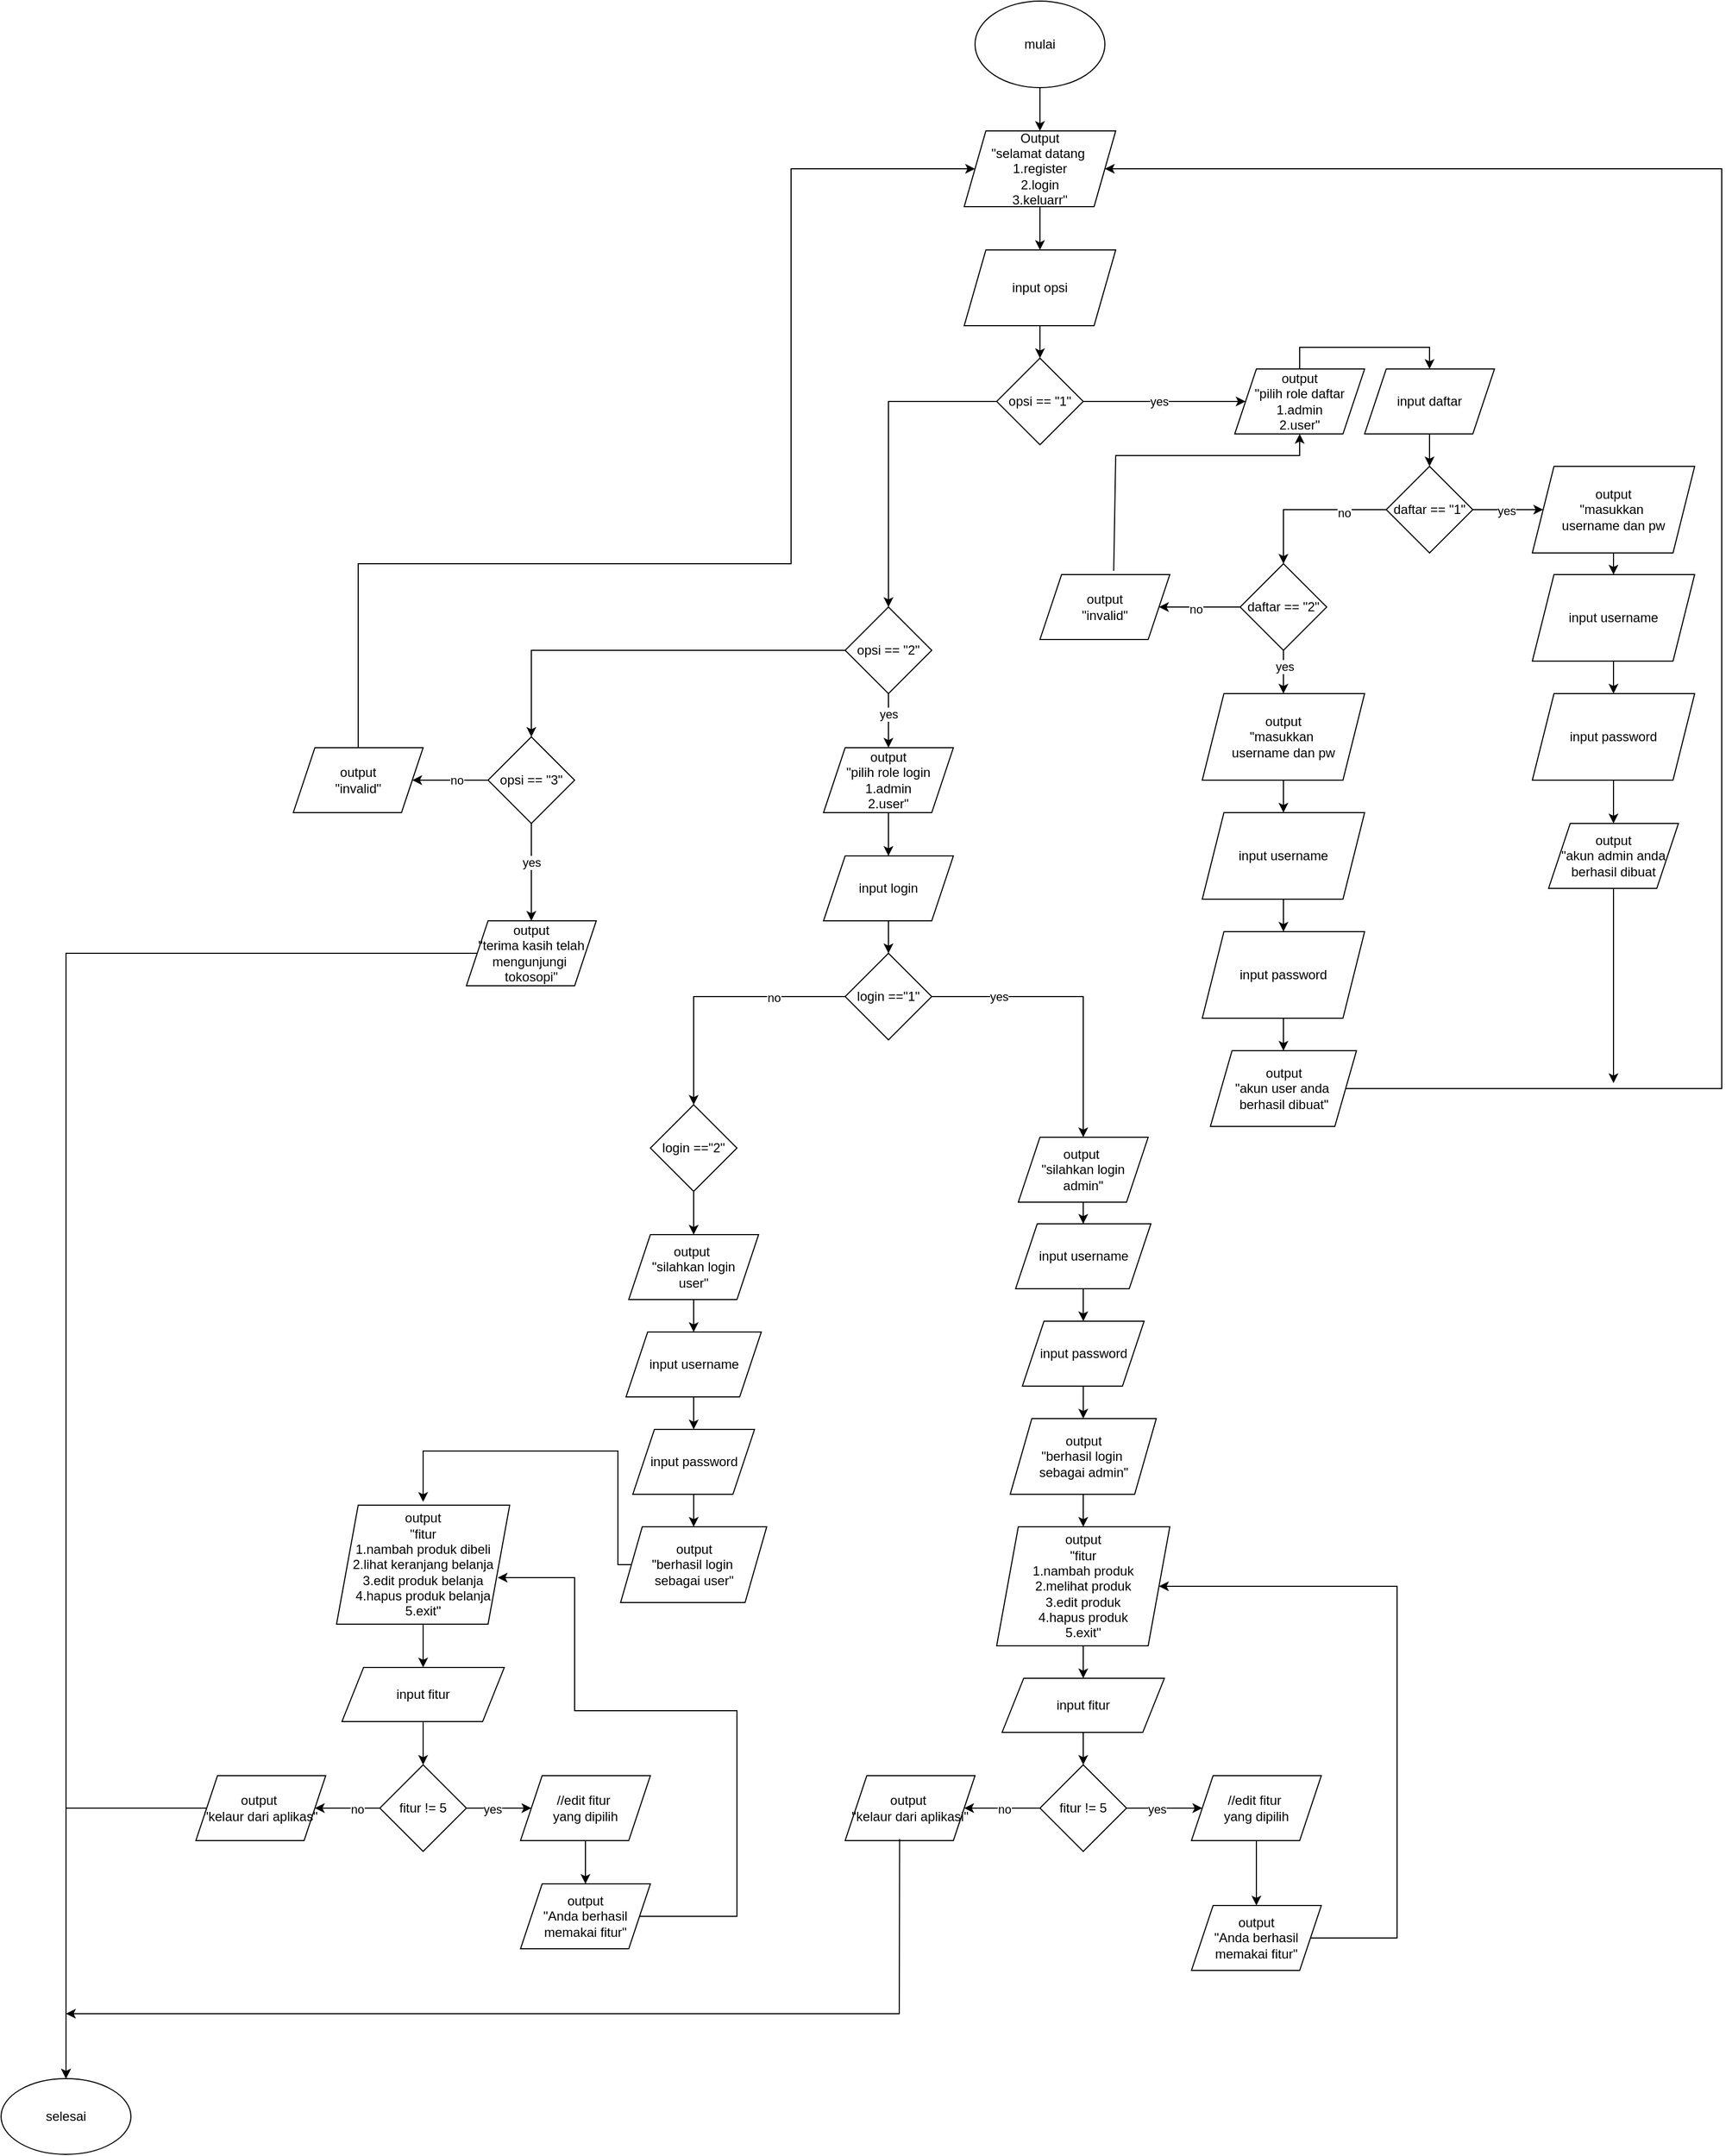 <mxfile version="24.7.17">
  <diagram name="Page-1" id="7rqynVYNa0ulH77phPBa">
    <mxGraphModel dx="2693" dy="624" grid="1" gridSize="10" guides="1" tooltips="1" connect="1" arrows="1" fold="1" page="1" pageScale="1" pageWidth="1200" pageHeight="1920" math="0" shadow="0">
      <root>
        <mxCell id="0" />
        <mxCell id="1" parent="0" />
        <mxCell id="JK8gh7Shp8OgDhaPccgV-61" value="" style="edgeStyle=orthogonalEdgeStyle;rounded=0;orthogonalLoop=1;jettySize=auto;html=1;" edge="1" parent="1" source="JK8gh7Shp8OgDhaPccgV-1" target="JK8gh7Shp8OgDhaPccgV-4">
          <mxGeometry relative="1" as="geometry" />
        </mxCell>
        <mxCell id="JK8gh7Shp8OgDhaPccgV-1" value="mulai" style="ellipse;whiteSpace=wrap;html=1;" vertex="1" parent="1">
          <mxGeometry x="510" y="180" width="120" height="80" as="geometry" />
        </mxCell>
        <mxCell id="JK8gh7Shp8OgDhaPccgV-7" value="" style="edgeStyle=orthogonalEdgeStyle;rounded=0;orthogonalLoop=1;jettySize=auto;html=1;" edge="1" parent="1" source="JK8gh7Shp8OgDhaPccgV-4" target="JK8gh7Shp8OgDhaPccgV-6">
          <mxGeometry relative="1" as="geometry" />
        </mxCell>
        <mxCell id="JK8gh7Shp8OgDhaPccgV-4" value="Output&lt;div&gt;&quot;selamat datang&amp;nbsp;&lt;/div&gt;&lt;div&gt;1.register&lt;/div&gt;&lt;div&gt;2.login&lt;/div&gt;&lt;div&gt;3.keluarr&quot;&lt;/div&gt;" style="shape=parallelogram;perimeter=parallelogramPerimeter;whiteSpace=wrap;html=1;fixedSize=1;" vertex="1" parent="1">
          <mxGeometry x="500" y="300" width="140" height="70" as="geometry" />
        </mxCell>
        <mxCell id="JK8gh7Shp8OgDhaPccgV-9" value="" style="edgeStyle=orthogonalEdgeStyle;rounded=0;orthogonalLoop=1;jettySize=auto;html=1;" edge="1" parent="1" source="JK8gh7Shp8OgDhaPccgV-6" target="JK8gh7Shp8OgDhaPccgV-8">
          <mxGeometry relative="1" as="geometry" />
        </mxCell>
        <mxCell id="JK8gh7Shp8OgDhaPccgV-6" value="input opsi" style="shape=parallelogram;perimeter=parallelogramPerimeter;whiteSpace=wrap;html=1;fixedSize=1;" vertex="1" parent="1">
          <mxGeometry x="500" y="410" width="140" height="70" as="geometry" />
        </mxCell>
        <mxCell id="JK8gh7Shp8OgDhaPccgV-11" value="" style="edgeStyle=orthogonalEdgeStyle;rounded=0;orthogonalLoop=1;jettySize=auto;html=1;" edge="1" parent="1" source="JK8gh7Shp8OgDhaPccgV-8" target="JK8gh7Shp8OgDhaPccgV-10">
          <mxGeometry relative="1" as="geometry" />
        </mxCell>
        <mxCell id="JK8gh7Shp8OgDhaPccgV-12" value="yes" style="edgeLabel;html=1;align=center;verticalAlign=middle;resizable=0;points=[];" vertex="1" connectable="0" parent="JK8gh7Shp8OgDhaPccgV-11">
          <mxGeometry x="-0.071" relative="1" as="geometry">
            <mxPoint as="offset" />
          </mxGeometry>
        </mxCell>
        <mxCell id="JK8gh7Shp8OgDhaPccgV-64" value="" style="edgeStyle=orthogonalEdgeStyle;rounded=0;orthogonalLoop=1;jettySize=auto;html=1;entryX=0.5;entryY=0;entryDx=0;entryDy=0;" edge="1" parent="1" source="JK8gh7Shp8OgDhaPccgV-8" target="JK8gh7Shp8OgDhaPccgV-63">
          <mxGeometry relative="1" as="geometry">
            <Array as="points">
              <mxPoint x="430" y="550" />
            </Array>
          </mxGeometry>
        </mxCell>
        <mxCell id="JK8gh7Shp8OgDhaPccgV-8" value="opsi == &quot;1&quot;" style="rhombus;whiteSpace=wrap;html=1;" vertex="1" parent="1">
          <mxGeometry x="530" y="510" width="80" height="80" as="geometry" />
        </mxCell>
        <mxCell id="JK8gh7Shp8OgDhaPccgV-72" value="" style="edgeStyle=orthogonalEdgeStyle;rounded=0;orthogonalLoop=1;jettySize=auto;html=1;entryX=0.5;entryY=0;entryDx=0;entryDy=0;" edge="1" parent="1" source="JK8gh7Shp8OgDhaPccgV-10" target="JK8gh7Shp8OgDhaPccgV-70">
          <mxGeometry relative="1" as="geometry" />
        </mxCell>
        <mxCell id="JK8gh7Shp8OgDhaPccgV-10" value="output&lt;div&gt;&quot;pilih role daftar&lt;/div&gt;&lt;div&gt;1.admin&lt;/div&gt;&lt;div&gt;2.user&quot;&lt;/div&gt;" style="shape=parallelogram;perimeter=parallelogramPerimeter;whiteSpace=wrap;html=1;fixedSize=1;" vertex="1" parent="1">
          <mxGeometry x="750" y="520" width="120" height="60" as="geometry" />
        </mxCell>
        <mxCell id="JK8gh7Shp8OgDhaPccgV-18" value="" style="edgeStyle=orthogonalEdgeStyle;rounded=0;orthogonalLoop=1;jettySize=auto;html=1;" edge="1" parent="1" source="JK8gh7Shp8OgDhaPccgV-15" target="JK8gh7Shp8OgDhaPccgV-17">
          <mxGeometry relative="1" as="geometry" />
        </mxCell>
        <mxCell id="JK8gh7Shp8OgDhaPccgV-19" value="yes" style="edgeLabel;html=1;align=center;verticalAlign=middle;resizable=0;points=[];" vertex="1" connectable="0" parent="JK8gh7Shp8OgDhaPccgV-18">
          <mxGeometry x="-0.069" y="-1" relative="1" as="geometry">
            <mxPoint as="offset" />
          </mxGeometry>
        </mxCell>
        <mxCell id="JK8gh7Shp8OgDhaPccgV-40" value="" style="edgeStyle=orthogonalEdgeStyle;rounded=0;orthogonalLoop=1;jettySize=auto;html=1;" edge="1" parent="1" source="JK8gh7Shp8OgDhaPccgV-15" target="JK8gh7Shp8OgDhaPccgV-39">
          <mxGeometry relative="1" as="geometry" />
        </mxCell>
        <mxCell id="JK8gh7Shp8OgDhaPccgV-51" value="no" style="edgeLabel;html=1;align=center;verticalAlign=middle;resizable=0;points=[];" vertex="1" connectable="0" parent="JK8gh7Shp8OgDhaPccgV-40">
          <mxGeometry x="-0.464" y="3" relative="1" as="geometry">
            <mxPoint as="offset" />
          </mxGeometry>
        </mxCell>
        <mxCell id="JK8gh7Shp8OgDhaPccgV-15" value="daftar == &quot;1&quot;" style="rhombus;whiteSpace=wrap;html=1;" vertex="1" parent="1">
          <mxGeometry x="890" y="610" width="80" height="80" as="geometry" />
        </mxCell>
        <mxCell id="JK8gh7Shp8OgDhaPccgV-21" value="" style="edgeStyle=orthogonalEdgeStyle;rounded=0;orthogonalLoop=1;jettySize=auto;html=1;" edge="1" parent="1" source="JK8gh7Shp8OgDhaPccgV-17" target="JK8gh7Shp8OgDhaPccgV-20">
          <mxGeometry relative="1" as="geometry" />
        </mxCell>
        <mxCell id="JK8gh7Shp8OgDhaPccgV-17" value="output&lt;div&gt;&quot;masukkan&amp;nbsp;&lt;/div&gt;&lt;div&gt;username dan pw&lt;/div&gt;" style="shape=parallelogram;perimeter=parallelogramPerimeter;whiteSpace=wrap;html=1;fixedSize=1;" vertex="1" parent="1">
          <mxGeometry x="1025" y="610" width="150" height="80" as="geometry" />
        </mxCell>
        <mxCell id="JK8gh7Shp8OgDhaPccgV-23" value="" style="edgeStyle=orthogonalEdgeStyle;rounded=0;orthogonalLoop=1;jettySize=auto;html=1;" edge="1" parent="1" source="JK8gh7Shp8OgDhaPccgV-20" target="JK8gh7Shp8OgDhaPccgV-22">
          <mxGeometry relative="1" as="geometry" />
        </mxCell>
        <mxCell id="JK8gh7Shp8OgDhaPccgV-20" value="input username" style="shape=parallelogram;perimeter=parallelogramPerimeter;whiteSpace=wrap;html=1;fixedSize=1;" vertex="1" parent="1">
          <mxGeometry x="1025" y="710" width="150" height="80" as="geometry" />
        </mxCell>
        <mxCell id="JK8gh7Shp8OgDhaPccgV-57" value="" style="edgeStyle=orthogonalEdgeStyle;rounded=0;orthogonalLoop=1;jettySize=auto;html=1;" edge="1" parent="1" source="JK8gh7Shp8OgDhaPccgV-22" target="JK8gh7Shp8OgDhaPccgV-29">
          <mxGeometry relative="1" as="geometry" />
        </mxCell>
        <mxCell id="JK8gh7Shp8OgDhaPccgV-22" value="input password" style="shape=parallelogram;perimeter=parallelogramPerimeter;whiteSpace=wrap;html=1;fixedSize=1;" vertex="1" parent="1">
          <mxGeometry x="1025" y="820" width="150" height="80" as="geometry" />
        </mxCell>
        <mxCell id="JK8gh7Shp8OgDhaPccgV-29" value="output&lt;div&gt;&quot;akun admin anda berhasil dibuat&lt;/div&gt;" style="shape=parallelogram;perimeter=parallelogramPerimeter;whiteSpace=wrap;html=1;fixedSize=1;" vertex="1" parent="1">
          <mxGeometry x="1040" y="940" width="120" height="60" as="geometry" />
        </mxCell>
        <mxCell id="JK8gh7Shp8OgDhaPccgV-42" value="" style="edgeStyle=orthogonalEdgeStyle;rounded=0;orthogonalLoop=1;jettySize=auto;html=1;" edge="1" parent="1" source="JK8gh7Shp8OgDhaPccgV-39" target="JK8gh7Shp8OgDhaPccgV-41">
          <mxGeometry relative="1" as="geometry" />
        </mxCell>
        <mxCell id="JK8gh7Shp8OgDhaPccgV-52" value="yes" style="edgeLabel;html=1;align=center;verticalAlign=middle;resizable=0;points=[];" vertex="1" connectable="0" parent="JK8gh7Shp8OgDhaPccgV-42">
          <mxGeometry x="-0.274" y="1" relative="1" as="geometry">
            <mxPoint as="offset" />
          </mxGeometry>
        </mxCell>
        <mxCell id="JK8gh7Shp8OgDhaPccgV-54" value="" style="edgeStyle=orthogonalEdgeStyle;rounded=0;orthogonalLoop=1;jettySize=auto;html=1;" edge="1" parent="1" source="JK8gh7Shp8OgDhaPccgV-39" target="JK8gh7Shp8OgDhaPccgV-53">
          <mxGeometry relative="1" as="geometry" />
        </mxCell>
        <mxCell id="JK8gh7Shp8OgDhaPccgV-55" value="no" style="edgeLabel;html=1;align=center;verticalAlign=middle;resizable=0;points=[];" vertex="1" connectable="0" parent="JK8gh7Shp8OgDhaPccgV-54">
          <mxGeometry x="0.089" y="2" relative="1" as="geometry">
            <mxPoint as="offset" />
          </mxGeometry>
        </mxCell>
        <mxCell id="JK8gh7Shp8OgDhaPccgV-39" value="daftar == &quot;2&quot;" style="rhombus;whiteSpace=wrap;html=1;" vertex="1" parent="1">
          <mxGeometry x="755" y="700" width="80" height="80" as="geometry" />
        </mxCell>
        <mxCell id="JK8gh7Shp8OgDhaPccgV-44" value="" style="edgeStyle=orthogonalEdgeStyle;rounded=0;orthogonalLoop=1;jettySize=auto;html=1;" edge="1" parent="1" source="JK8gh7Shp8OgDhaPccgV-41" target="JK8gh7Shp8OgDhaPccgV-43">
          <mxGeometry relative="1" as="geometry" />
        </mxCell>
        <mxCell id="JK8gh7Shp8OgDhaPccgV-41" value="output&lt;div&gt;&quot;masukkan&amp;nbsp;&lt;/div&gt;&lt;div&gt;username dan pw&lt;/div&gt;" style="shape=parallelogram;perimeter=parallelogramPerimeter;whiteSpace=wrap;html=1;fixedSize=1;" vertex="1" parent="1">
          <mxGeometry x="720" y="820" width="150" height="80" as="geometry" />
        </mxCell>
        <mxCell id="JK8gh7Shp8OgDhaPccgV-46" value="" style="edgeStyle=orthogonalEdgeStyle;rounded=0;orthogonalLoop=1;jettySize=auto;html=1;" edge="1" parent="1" source="JK8gh7Shp8OgDhaPccgV-43" target="JK8gh7Shp8OgDhaPccgV-45">
          <mxGeometry relative="1" as="geometry" />
        </mxCell>
        <mxCell id="JK8gh7Shp8OgDhaPccgV-43" value="input username" style="shape=parallelogram;perimeter=parallelogramPerimeter;whiteSpace=wrap;html=1;fixedSize=1;" vertex="1" parent="1">
          <mxGeometry x="720" y="930" width="150" height="80" as="geometry" />
        </mxCell>
        <mxCell id="JK8gh7Shp8OgDhaPccgV-56" value="" style="edgeStyle=orthogonalEdgeStyle;rounded=0;orthogonalLoop=1;jettySize=auto;html=1;" edge="1" parent="1" source="JK8gh7Shp8OgDhaPccgV-45" target="JK8gh7Shp8OgDhaPccgV-49">
          <mxGeometry relative="1" as="geometry" />
        </mxCell>
        <mxCell id="JK8gh7Shp8OgDhaPccgV-45" value="input password" style="shape=parallelogram;perimeter=parallelogramPerimeter;whiteSpace=wrap;html=1;fixedSize=1;" vertex="1" parent="1">
          <mxGeometry x="720" y="1040" width="150" height="80" as="geometry" />
        </mxCell>
        <mxCell id="JK8gh7Shp8OgDhaPccgV-49" value="output&lt;div&gt;&quot;akun user&amp;nbsp;&lt;span style=&quot;background-color: initial;&quot;&gt;anda&amp;nbsp;&lt;/span&gt;&lt;/div&gt;&lt;div&gt;&lt;span style=&quot;background-color: initial;&quot;&gt;berhasil dibuat&quot;&lt;/span&gt;&lt;/div&gt;" style="shape=parallelogram;perimeter=parallelogramPerimeter;whiteSpace=wrap;html=1;fixedSize=1;" vertex="1" parent="1">
          <mxGeometry x="727.5" y="1150" width="135" height="70" as="geometry" />
        </mxCell>
        <mxCell id="JK8gh7Shp8OgDhaPccgV-53" value="output&lt;div&gt;&quot;invalid&quot;&lt;/div&gt;" style="shape=parallelogram;perimeter=parallelogramPerimeter;whiteSpace=wrap;html=1;fixedSize=1;" vertex="1" parent="1">
          <mxGeometry x="570" y="710" width="120" height="60" as="geometry" />
        </mxCell>
        <mxCell id="JK8gh7Shp8OgDhaPccgV-59" value="" style="endArrow=classic;html=1;rounded=0;exitX=1;exitY=0.5;exitDx=0;exitDy=0;entryX=1;entryY=0.5;entryDx=0;entryDy=0;" edge="1" parent="1" source="JK8gh7Shp8OgDhaPccgV-49" target="JK8gh7Shp8OgDhaPccgV-4">
          <mxGeometry width="50" height="50" relative="1" as="geometry">
            <mxPoint x="860" y="1210" as="sourcePoint" />
            <mxPoint x="1160" y="330" as="targetPoint" />
            <Array as="points">
              <mxPoint x="1200" y="1185" />
              <mxPoint x="1200" y="1030" />
              <mxPoint x="1200" y="335" />
            </Array>
          </mxGeometry>
        </mxCell>
        <mxCell id="JK8gh7Shp8OgDhaPccgV-60" value="" style="endArrow=classic;html=1;rounded=0;exitX=0.5;exitY=1;exitDx=0;exitDy=0;" edge="1" parent="1" source="JK8gh7Shp8OgDhaPccgV-29">
          <mxGeometry width="50" height="50" relative="1" as="geometry">
            <mxPoint x="965" y="1090" as="sourcePoint" />
            <mxPoint x="1100" y="1180" as="targetPoint" />
          </mxGeometry>
        </mxCell>
        <mxCell id="JK8gh7Shp8OgDhaPccgV-62" value="" style="endArrow=classic;html=1;rounded=0;exitX=0.568;exitY=-0.059;exitDx=0;exitDy=0;exitPerimeter=0;entryX=0.5;entryY=1;entryDx=0;entryDy=0;" edge="1" parent="1" source="JK8gh7Shp8OgDhaPccgV-53" target="JK8gh7Shp8OgDhaPccgV-10">
          <mxGeometry width="50" height="50" relative="1" as="geometry">
            <mxPoint x="940" y="660" as="sourcePoint" />
            <mxPoint x="860" y="600" as="targetPoint" />
            <Array as="points">
              <mxPoint x="640" y="600" />
              <mxPoint x="810" y="600" />
            </Array>
          </mxGeometry>
        </mxCell>
        <mxCell id="JK8gh7Shp8OgDhaPccgV-66" value="" style="edgeStyle=orthogonalEdgeStyle;rounded=0;orthogonalLoop=1;jettySize=auto;html=1;" edge="1" parent="1" source="JK8gh7Shp8OgDhaPccgV-63" target="JK8gh7Shp8OgDhaPccgV-65">
          <mxGeometry relative="1" as="geometry" />
        </mxCell>
        <mxCell id="JK8gh7Shp8OgDhaPccgV-67" value="yes" style="edgeLabel;html=1;align=center;verticalAlign=middle;resizable=0;points=[];" vertex="1" connectable="0" parent="JK8gh7Shp8OgDhaPccgV-66">
          <mxGeometry x="-0.236" relative="1" as="geometry">
            <mxPoint as="offset" />
          </mxGeometry>
        </mxCell>
        <mxCell id="JK8gh7Shp8OgDhaPccgV-133" value="" style="edgeStyle=orthogonalEdgeStyle;rounded=0;orthogonalLoop=1;jettySize=auto;html=1;" edge="1" parent="1" source="JK8gh7Shp8OgDhaPccgV-63" target="JK8gh7Shp8OgDhaPccgV-132">
          <mxGeometry relative="1" as="geometry" />
        </mxCell>
        <mxCell id="JK8gh7Shp8OgDhaPccgV-63" value="opsi == &quot;2&quot;" style="rhombus;whiteSpace=wrap;html=1;" vertex="1" parent="1">
          <mxGeometry x="390" y="740" width="80" height="80" as="geometry" />
        </mxCell>
        <mxCell id="JK8gh7Shp8OgDhaPccgV-75" value="" style="edgeStyle=orthogonalEdgeStyle;rounded=0;orthogonalLoop=1;jettySize=auto;html=1;" edge="1" parent="1" source="JK8gh7Shp8OgDhaPccgV-65" target="JK8gh7Shp8OgDhaPccgV-74">
          <mxGeometry relative="1" as="geometry" />
        </mxCell>
        <mxCell id="JK8gh7Shp8OgDhaPccgV-65" value="output&lt;div&gt;&quot;pilih role login&lt;/div&gt;&lt;div&gt;1.admin&lt;/div&gt;&lt;div&gt;2.user&quot;&lt;/div&gt;" style="shape=parallelogram;perimeter=parallelogramPerimeter;whiteSpace=wrap;html=1;fixedSize=1;" vertex="1" parent="1">
          <mxGeometry x="370" y="870" width="120" height="60" as="geometry" />
        </mxCell>
        <mxCell id="JK8gh7Shp8OgDhaPccgV-73" value="" style="edgeStyle=orthogonalEdgeStyle;rounded=0;orthogonalLoop=1;jettySize=auto;html=1;" edge="1" parent="1" source="JK8gh7Shp8OgDhaPccgV-70" target="JK8gh7Shp8OgDhaPccgV-15">
          <mxGeometry relative="1" as="geometry" />
        </mxCell>
        <mxCell id="JK8gh7Shp8OgDhaPccgV-70" value="input daftar" style="shape=parallelogram;perimeter=parallelogramPerimeter;whiteSpace=wrap;html=1;fixedSize=1;" vertex="1" parent="1">
          <mxGeometry x="870" y="520" width="120" height="60" as="geometry" />
        </mxCell>
        <mxCell id="JK8gh7Shp8OgDhaPccgV-77" value="" style="edgeStyle=orthogonalEdgeStyle;rounded=0;orthogonalLoop=1;jettySize=auto;html=1;" edge="1" parent="1" source="JK8gh7Shp8OgDhaPccgV-74" target="JK8gh7Shp8OgDhaPccgV-76">
          <mxGeometry relative="1" as="geometry" />
        </mxCell>
        <mxCell id="JK8gh7Shp8OgDhaPccgV-74" value="input login" style="shape=parallelogram;perimeter=parallelogramPerimeter;whiteSpace=wrap;html=1;fixedSize=1;" vertex="1" parent="1">
          <mxGeometry x="370" y="970" width="120" height="60" as="geometry" />
        </mxCell>
        <mxCell id="JK8gh7Shp8OgDhaPccgV-79" value="" style="edgeStyle=orthogonalEdgeStyle;rounded=0;orthogonalLoop=1;jettySize=auto;html=1;" edge="1" parent="1" source="JK8gh7Shp8OgDhaPccgV-76" target="JK8gh7Shp8OgDhaPccgV-78">
          <mxGeometry relative="1" as="geometry" />
        </mxCell>
        <mxCell id="JK8gh7Shp8OgDhaPccgV-80" value="yes" style="edgeLabel;html=1;align=center;verticalAlign=middle;resizable=0;points=[];" vertex="1" connectable="0" parent="JK8gh7Shp8OgDhaPccgV-79">
          <mxGeometry x="-0.54" relative="1" as="geometry">
            <mxPoint as="offset" />
          </mxGeometry>
        </mxCell>
        <mxCell id="JK8gh7Shp8OgDhaPccgV-107" value="" style="edgeStyle=orthogonalEdgeStyle;rounded=0;orthogonalLoop=1;jettySize=auto;html=1;" edge="1" parent="1" source="JK8gh7Shp8OgDhaPccgV-76" target="JK8gh7Shp8OgDhaPccgV-106">
          <mxGeometry relative="1" as="geometry" />
        </mxCell>
        <mxCell id="JK8gh7Shp8OgDhaPccgV-108" value="no" style="edgeLabel;html=1;align=center;verticalAlign=middle;resizable=0;points=[];" vertex="1" connectable="0" parent="JK8gh7Shp8OgDhaPccgV-107">
          <mxGeometry x="-0.447" y="1" relative="1" as="geometry">
            <mxPoint as="offset" />
          </mxGeometry>
        </mxCell>
        <mxCell id="JK8gh7Shp8OgDhaPccgV-76" value="login ==&quot;1&quot;" style="rhombus;whiteSpace=wrap;html=1;" vertex="1" parent="1">
          <mxGeometry x="390" y="1060" width="80" height="80" as="geometry" />
        </mxCell>
        <mxCell id="JK8gh7Shp8OgDhaPccgV-83" value="" style="edgeStyle=orthogonalEdgeStyle;rounded=0;orthogonalLoop=1;jettySize=auto;html=1;" edge="1" parent="1" source="JK8gh7Shp8OgDhaPccgV-78" target="JK8gh7Shp8OgDhaPccgV-81">
          <mxGeometry relative="1" as="geometry" />
        </mxCell>
        <mxCell id="JK8gh7Shp8OgDhaPccgV-78" value="output&amp;nbsp;&lt;div&gt;&quot;silahkan login&lt;/div&gt;&lt;div&gt;admin&quot;&lt;/div&gt;" style="shape=parallelogram;perimeter=parallelogramPerimeter;whiteSpace=wrap;html=1;fixedSize=1;" vertex="1" parent="1">
          <mxGeometry x="550" y="1230" width="120" height="60" as="geometry" />
        </mxCell>
        <mxCell id="JK8gh7Shp8OgDhaPccgV-84" value="" style="edgeStyle=orthogonalEdgeStyle;rounded=0;orthogonalLoop=1;jettySize=auto;html=1;" edge="1" parent="1" source="JK8gh7Shp8OgDhaPccgV-81" target="JK8gh7Shp8OgDhaPccgV-82">
          <mxGeometry relative="1" as="geometry" />
        </mxCell>
        <mxCell id="JK8gh7Shp8OgDhaPccgV-81" value="input username" style="shape=parallelogram;perimeter=parallelogramPerimeter;whiteSpace=wrap;html=1;fixedSize=1;" vertex="1" parent="1">
          <mxGeometry x="547.5" y="1310" width="125" height="60" as="geometry" />
        </mxCell>
        <mxCell id="JK8gh7Shp8OgDhaPccgV-86" value="" style="edgeStyle=orthogonalEdgeStyle;rounded=0;orthogonalLoop=1;jettySize=auto;html=1;" edge="1" parent="1" source="JK8gh7Shp8OgDhaPccgV-82" target="JK8gh7Shp8OgDhaPccgV-85">
          <mxGeometry relative="1" as="geometry" />
        </mxCell>
        <mxCell id="JK8gh7Shp8OgDhaPccgV-82" value="input password" style="shape=parallelogram;perimeter=parallelogramPerimeter;whiteSpace=wrap;html=1;fixedSize=1;" vertex="1" parent="1">
          <mxGeometry x="553.75" y="1400" width="112.5" height="60" as="geometry" />
        </mxCell>
        <mxCell id="JK8gh7Shp8OgDhaPccgV-88" value="" style="edgeStyle=orthogonalEdgeStyle;rounded=0;orthogonalLoop=1;jettySize=auto;html=1;" edge="1" parent="1" source="JK8gh7Shp8OgDhaPccgV-85" target="JK8gh7Shp8OgDhaPccgV-87">
          <mxGeometry relative="1" as="geometry" />
        </mxCell>
        <mxCell id="JK8gh7Shp8OgDhaPccgV-85" value="output&lt;div&gt;&quot;berhasil login&amp;nbsp;&lt;/div&gt;&lt;div&gt;sebagai admin&lt;span style=&quot;background-color: initial;&quot;&gt;&quot;&lt;/span&gt;&lt;/div&gt;" style="shape=parallelogram;perimeter=parallelogramPerimeter;whiteSpace=wrap;html=1;fixedSize=1;" vertex="1" parent="1">
          <mxGeometry x="542.5" y="1490" width="135" height="70" as="geometry" />
        </mxCell>
        <mxCell id="JK8gh7Shp8OgDhaPccgV-92" value="" style="edgeStyle=orthogonalEdgeStyle;rounded=0;orthogonalLoop=1;jettySize=auto;html=1;" edge="1" parent="1" source="JK8gh7Shp8OgDhaPccgV-87" target="JK8gh7Shp8OgDhaPccgV-91">
          <mxGeometry relative="1" as="geometry" />
        </mxCell>
        <mxCell id="JK8gh7Shp8OgDhaPccgV-87" value="output&lt;div&gt;&quot;fitur&lt;/div&gt;&lt;div&gt;1.nambah produk&lt;/div&gt;&lt;div&gt;2.melihat produk&lt;/div&gt;&lt;div&gt;3.edit produk&lt;/div&gt;&lt;div&gt;4.hapus produk&lt;/div&gt;&lt;div&gt;5.exit&quot;&lt;/div&gt;" style="shape=parallelogram;perimeter=parallelogramPerimeter;whiteSpace=wrap;html=1;fixedSize=1;" vertex="1" parent="1">
          <mxGeometry x="530" y="1590" width="160" height="110" as="geometry" />
        </mxCell>
        <mxCell id="JK8gh7Shp8OgDhaPccgV-94" value="" style="edgeStyle=orthogonalEdgeStyle;rounded=0;orthogonalLoop=1;jettySize=auto;html=1;" edge="1" parent="1" source="JK8gh7Shp8OgDhaPccgV-91" target="JK8gh7Shp8OgDhaPccgV-93">
          <mxGeometry relative="1" as="geometry" />
        </mxCell>
        <mxCell id="JK8gh7Shp8OgDhaPccgV-91" value="input fitur" style="shape=parallelogram;perimeter=parallelogramPerimeter;whiteSpace=wrap;html=1;fixedSize=1;" vertex="1" parent="1">
          <mxGeometry x="535" y="1730" width="150" height="50" as="geometry" />
        </mxCell>
        <mxCell id="JK8gh7Shp8OgDhaPccgV-98" value="" style="edgeStyle=orthogonalEdgeStyle;rounded=0;orthogonalLoop=1;jettySize=auto;html=1;" edge="1" parent="1" source="JK8gh7Shp8OgDhaPccgV-93" target="JK8gh7Shp8OgDhaPccgV-97">
          <mxGeometry relative="1" as="geometry" />
        </mxCell>
        <mxCell id="JK8gh7Shp8OgDhaPccgV-101" value="yes" style="edgeLabel;html=1;align=center;verticalAlign=middle;resizable=0;points=[];" vertex="1" connectable="0" parent="JK8gh7Shp8OgDhaPccgV-98">
          <mxGeometry x="-0.21" y="-1" relative="1" as="geometry">
            <mxPoint as="offset" />
          </mxGeometry>
        </mxCell>
        <mxCell id="JK8gh7Shp8OgDhaPccgV-100" value="" style="edgeStyle=orthogonalEdgeStyle;rounded=0;orthogonalLoop=1;jettySize=auto;html=1;" edge="1" parent="1" source="JK8gh7Shp8OgDhaPccgV-93" target="JK8gh7Shp8OgDhaPccgV-99">
          <mxGeometry relative="1" as="geometry" />
        </mxCell>
        <mxCell id="JK8gh7Shp8OgDhaPccgV-102" value="no" style="edgeLabel;html=1;align=center;verticalAlign=middle;resizable=0;points=[];" vertex="1" connectable="0" parent="JK8gh7Shp8OgDhaPccgV-100">
          <mxGeometry x="-0.056" y="1" relative="1" as="geometry">
            <mxPoint as="offset" />
          </mxGeometry>
        </mxCell>
        <mxCell id="JK8gh7Shp8OgDhaPccgV-93" value="fitur != 5" style="rhombus;whiteSpace=wrap;html=1;" vertex="1" parent="1">
          <mxGeometry x="570" y="1810" width="80" height="80" as="geometry" />
        </mxCell>
        <mxCell id="JK8gh7Shp8OgDhaPccgV-104" value="" style="edgeStyle=orthogonalEdgeStyle;rounded=0;orthogonalLoop=1;jettySize=auto;html=1;" edge="1" parent="1" source="JK8gh7Shp8OgDhaPccgV-97" target="JK8gh7Shp8OgDhaPccgV-103">
          <mxGeometry relative="1" as="geometry" />
        </mxCell>
        <mxCell id="JK8gh7Shp8OgDhaPccgV-97" value="//edit fitur&amp;nbsp;&lt;div&gt;yang dipilih&lt;/div&gt;" style="shape=parallelogram;perimeter=parallelogramPerimeter;whiteSpace=wrap;html=1;fixedSize=1;" vertex="1" parent="1">
          <mxGeometry x="710" y="1820" width="120" height="60" as="geometry" />
        </mxCell>
        <mxCell id="JK8gh7Shp8OgDhaPccgV-99" value="output&amp;nbsp;&lt;div&gt;&quot;kelaur dari aplikasi&quot;&lt;/div&gt;" style="shape=parallelogram;perimeter=parallelogramPerimeter;whiteSpace=wrap;html=1;fixedSize=1;" vertex="1" parent="1">
          <mxGeometry x="390" y="1820" width="120" height="60" as="geometry" />
        </mxCell>
        <mxCell id="JK8gh7Shp8OgDhaPccgV-103" value="&lt;div&gt;output&lt;/div&gt;&quot;Anda berhasil memakai fitur&quot;" style="shape=parallelogram;perimeter=parallelogramPerimeter;whiteSpace=wrap;html=1;fixedSize=1;" vertex="1" parent="1">
          <mxGeometry x="710" y="1940" width="120" height="60" as="geometry" />
        </mxCell>
        <mxCell id="JK8gh7Shp8OgDhaPccgV-105" value="" style="endArrow=classic;html=1;rounded=0;exitX=1;exitY=0.5;exitDx=0;exitDy=0;" edge="1" parent="1" source="JK8gh7Shp8OgDhaPccgV-103" target="JK8gh7Shp8OgDhaPccgV-87">
          <mxGeometry width="50" height="50" relative="1" as="geometry">
            <mxPoint x="870" y="1990" as="sourcePoint" />
            <mxPoint x="900" y="1640" as="targetPoint" />
            <Array as="points">
              <mxPoint x="900" y="1970" />
              <mxPoint x="900" y="1645" />
            </Array>
          </mxGeometry>
        </mxCell>
        <mxCell id="JK8gh7Shp8OgDhaPccgV-110" value="" style="edgeStyle=orthogonalEdgeStyle;rounded=0;orthogonalLoop=1;jettySize=auto;html=1;" edge="1" parent="1" source="JK8gh7Shp8OgDhaPccgV-106" target="JK8gh7Shp8OgDhaPccgV-109">
          <mxGeometry relative="1" as="geometry" />
        </mxCell>
        <mxCell id="JK8gh7Shp8OgDhaPccgV-106" value="login ==&quot;2&quot;" style="rhombus;whiteSpace=wrap;html=1;" vertex="1" parent="1">
          <mxGeometry x="210" y="1200" width="80" height="80" as="geometry" />
        </mxCell>
        <mxCell id="JK8gh7Shp8OgDhaPccgV-112" value="" style="edgeStyle=orthogonalEdgeStyle;rounded=0;orthogonalLoop=1;jettySize=auto;html=1;" edge="1" parent="1" source="JK8gh7Shp8OgDhaPccgV-109" target="JK8gh7Shp8OgDhaPccgV-111">
          <mxGeometry relative="1" as="geometry" />
        </mxCell>
        <mxCell id="JK8gh7Shp8OgDhaPccgV-109" value="output&amp;nbsp;&lt;div&gt;&quot;silahkan login&lt;/div&gt;&lt;div&gt;user&quot;&lt;/div&gt;" style="shape=parallelogram;perimeter=parallelogramPerimeter;whiteSpace=wrap;html=1;fixedSize=1;" vertex="1" parent="1">
          <mxGeometry x="190" y="1320" width="120" height="60" as="geometry" />
        </mxCell>
        <mxCell id="JK8gh7Shp8OgDhaPccgV-114" value="" style="edgeStyle=orthogonalEdgeStyle;rounded=0;orthogonalLoop=1;jettySize=auto;html=1;" edge="1" parent="1" source="JK8gh7Shp8OgDhaPccgV-111" target="JK8gh7Shp8OgDhaPccgV-113">
          <mxGeometry relative="1" as="geometry" />
        </mxCell>
        <mxCell id="JK8gh7Shp8OgDhaPccgV-111" value="input username" style="shape=parallelogram;perimeter=parallelogramPerimeter;whiteSpace=wrap;html=1;fixedSize=1;" vertex="1" parent="1">
          <mxGeometry x="187.5" y="1410" width="125" height="60" as="geometry" />
        </mxCell>
        <mxCell id="JK8gh7Shp8OgDhaPccgV-116" value="" style="edgeStyle=orthogonalEdgeStyle;rounded=0;orthogonalLoop=1;jettySize=auto;html=1;" edge="1" parent="1" source="JK8gh7Shp8OgDhaPccgV-113" target="JK8gh7Shp8OgDhaPccgV-115">
          <mxGeometry relative="1" as="geometry" />
        </mxCell>
        <mxCell id="JK8gh7Shp8OgDhaPccgV-113" value="input password" style="shape=parallelogram;perimeter=parallelogramPerimeter;whiteSpace=wrap;html=1;fixedSize=1;" vertex="1" parent="1">
          <mxGeometry x="193.75" y="1500" width="112.5" height="60" as="geometry" />
        </mxCell>
        <mxCell id="JK8gh7Shp8OgDhaPccgV-118" value="" style="edgeStyle=orthogonalEdgeStyle;rounded=0;orthogonalLoop=1;jettySize=auto;html=1;" edge="1" parent="1" source="JK8gh7Shp8OgDhaPccgV-115">
          <mxGeometry relative="1" as="geometry">
            <mxPoint y="1567" as="targetPoint" />
            <Array as="points">
              <mxPoint x="180" y="1625" />
              <mxPoint x="180" y="1520" />
              <mxPoint y="1520" />
            </Array>
          </mxGeometry>
        </mxCell>
        <mxCell id="JK8gh7Shp8OgDhaPccgV-115" value="output&lt;div&gt;&quot;berhasil login&amp;nbsp;&lt;/div&gt;&lt;div&gt;sebagai user&lt;span style=&quot;background-color: initial;&quot;&gt;&quot;&lt;/span&gt;&lt;/div&gt;" style="shape=parallelogram;perimeter=parallelogramPerimeter;whiteSpace=wrap;html=1;fixedSize=1;" vertex="1" parent="1">
          <mxGeometry x="182.5" y="1590" width="135" height="70" as="geometry" />
        </mxCell>
        <mxCell id="JK8gh7Shp8OgDhaPccgV-120" value="" style="edgeStyle=orthogonalEdgeStyle;rounded=0;orthogonalLoop=1;jettySize=auto;html=1;" edge="1" parent="1" source="JK8gh7Shp8OgDhaPccgV-117" target="JK8gh7Shp8OgDhaPccgV-119">
          <mxGeometry relative="1" as="geometry" />
        </mxCell>
        <mxCell id="JK8gh7Shp8OgDhaPccgV-117" value="output&lt;div&gt;&quot;fitur&lt;/div&gt;&lt;div&gt;1.nambah produk dibeli&lt;/div&gt;&lt;div&gt;2.lihat keranjang belanja&lt;/div&gt;&lt;div&gt;3.edit produk belanja&lt;/div&gt;&lt;div&gt;4.hapus produk belanja&lt;/div&gt;&lt;div&gt;5.exit&quot;&lt;/div&gt;" style="shape=parallelogram;perimeter=parallelogramPerimeter;whiteSpace=wrap;html=1;fixedSize=1;" vertex="1" parent="1">
          <mxGeometry x="-80" y="1570" width="160" height="110" as="geometry" />
        </mxCell>
        <mxCell id="JK8gh7Shp8OgDhaPccgV-122" value="" style="edgeStyle=orthogonalEdgeStyle;rounded=0;orthogonalLoop=1;jettySize=auto;html=1;" edge="1" parent="1" source="JK8gh7Shp8OgDhaPccgV-119" target="JK8gh7Shp8OgDhaPccgV-121">
          <mxGeometry relative="1" as="geometry" />
        </mxCell>
        <mxCell id="JK8gh7Shp8OgDhaPccgV-119" value="input fitur" style="shape=parallelogram;perimeter=parallelogramPerimeter;whiteSpace=wrap;html=1;fixedSize=1;" vertex="1" parent="1">
          <mxGeometry x="-75" y="1720" width="150" height="50" as="geometry" />
        </mxCell>
        <mxCell id="JK8gh7Shp8OgDhaPccgV-124" value="" style="edgeStyle=orthogonalEdgeStyle;rounded=0;orthogonalLoop=1;jettySize=auto;html=1;" edge="1" parent="1" source="JK8gh7Shp8OgDhaPccgV-121" target="JK8gh7Shp8OgDhaPccgV-123">
          <mxGeometry relative="1" as="geometry" />
        </mxCell>
        <mxCell id="JK8gh7Shp8OgDhaPccgV-125" value="no" style="edgeLabel;html=1;align=center;verticalAlign=middle;resizable=0;points=[];" vertex="1" connectable="0" parent="JK8gh7Shp8OgDhaPccgV-124">
          <mxGeometry x="-0.3" y="1" relative="1" as="geometry">
            <mxPoint as="offset" />
          </mxGeometry>
        </mxCell>
        <mxCell id="JK8gh7Shp8OgDhaPccgV-127" value="" style="edgeStyle=orthogonalEdgeStyle;rounded=0;orthogonalLoop=1;jettySize=auto;html=1;" edge="1" parent="1" source="JK8gh7Shp8OgDhaPccgV-121" target="JK8gh7Shp8OgDhaPccgV-126">
          <mxGeometry relative="1" as="geometry" />
        </mxCell>
        <mxCell id="JK8gh7Shp8OgDhaPccgV-128" value="yes" style="edgeLabel;html=1;align=center;verticalAlign=middle;resizable=0;points=[];" vertex="1" connectable="0" parent="JK8gh7Shp8OgDhaPccgV-127">
          <mxGeometry x="-0.2" y="-1" relative="1" as="geometry">
            <mxPoint as="offset" />
          </mxGeometry>
        </mxCell>
        <mxCell id="JK8gh7Shp8OgDhaPccgV-121" value="fitur != 5" style="rhombus;whiteSpace=wrap;html=1;" vertex="1" parent="1">
          <mxGeometry x="-40" y="1810" width="80" height="80" as="geometry" />
        </mxCell>
        <mxCell id="JK8gh7Shp8OgDhaPccgV-148" value="" style="edgeStyle=orthogonalEdgeStyle;rounded=0;orthogonalLoop=1;jettySize=auto;html=1;" edge="1" parent="1" source="JK8gh7Shp8OgDhaPccgV-123" target="JK8gh7Shp8OgDhaPccgV-141">
          <mxGeometry relative="1" as="geometry" />
        </mxCell>
        <mxCell id="JK8gh7Shp8OgDhaPccgV-123" value="output&amp;nbsp;&lt;div&gt;&quot;kelaur dari aplikas&quot;&lt;/div&gt;" style="shape=parallelogram;perimeter=parallelogramPerimeter;whiteSpace=wrap;html=1;fixedSize=1;" vertex="1" parent="1">
          <mxGeometry x="-210" y="1820" width="120" height="60" as="geometry" />
        </mxCell>
        <mxCell id="JK8gh7Shp8OgDhaPccgV-131" value="" style="edgeStyle=orthogonalEdgeStyle;rounded=0;orthogonalLoop=1;jettySize=auto;html=1;" edge="1" parent="1" source="JK8gh7Shp8OgDhaPccgV-126" target="JK8gh7Shp8OgDhaPccgV-130">
          <mxGeometry relative="1" as="geometry" />
        </mxCell>
        <mxCell id="JK8gh7Shp8OgDhaPccgV-126" value="//edit fitur&amp;nbsp;&lt;div&gt;yang dipilih&lt;/div&gt;" style="shape=parallelogram;perimeter=parallelogramPerimeter;whiteSpace=wrap;html=1;fixedSize=1;" vertex="1" parent="1">
          <mxGeometry x="90" y="1820" width="120" height="60" as="geometry" />
        </mxCell>
        <mxCell id="JK8gh7Shp8OgDhaPccgV-129" value="" style="endArrow=classic;html=1;rounded=0;exitX=1;exitY=0.5;exitDx=0;exitDy=0;entryX=0.931;entryY=0.609;entryDx=0;entryDy=0;entryPerimeter=0;" edge="1" parent="1" source="JK8gh7Shp8OgDhaPccgV-130" target="JK8gh7Shp8OgDhaPccgV-117">
          <mxGeometry width="50" height="50" relative="1" as="geometry">
            <mxPoint x="150" y="1820" as="sourcePoint" />
            <mxPoint x="140" y="1620" as="targetPoint" />
            <Array as="points">
              <mxPoint x="290" y="1950" />
              <mxPoint x="290" y="1760" />
              <mxPoint x="140" y="1760" />
              <mxPoint x="140" y="1637" />
            </Array>
          </mxGeometry>
        </mxCell>
        <mxCell id="JK8gh7Shp8OgDhaPccgV-130" value="&lt;div&gt;output&lt;/div&gt;&quot;Anda berhasil memakai fitur&quot;" style="shape=parallelogram;perimeter=parallelogramPerimeter;whiteSpace=wrap;html=1;fixedSize=1;" vertex="1" parent="1">
          <mxGeometry x="90" y="1920" width="120" height="60" as="geometry" />
        </mxCell>
        <mxCell id="JK8gh7Shp8OgDhaPccgV-135" value="" style="edgeStyle=orthogonalEdgeStyle;rounded=0;orthogonalLoop=1;jettySize=auto;html=1;" edge="1" parent="1" source="JK8gh7Shp8OgDhaPccgV-132" target="JK8gh7Shp8OgDhaPccgV-134">
          <mxGeometry relative="1" as="geometry" />
        </mxCell>
        <mxCell id="JK8gh7Shp8OgDhaPccgV-136" value="yes" style="edgeLabel;html=1;align=center;verticalAlign=middle;resizable=0;points=[];" vertex="1" connectable="0" parent="JK8gh7Shp8OgDhaPccgV-135">
          <mxGeometry x="-0.208" relative="1" as="geometry">
            <mxPoint as="offset" />
          </mxGeometry>
        </mxCell>
        <mxCell id="JK8gh7Shp8OgDhaPccgV-138" value="" style="edgeStyle=orthogonalEdgeStyle;rounded=0;orthogonalLoop=1;jettySize=auto;html=1;" edge="1" parent="1" source="JK8gh7Shp8OgDhaPccgV-132" target="JK8gh7Shp8OgDhaPccgV-137">
          <mxGeometry relative="1" as="geometry" />
        </mxCell>
        <mxCell id="JK8gh7Shp8OgDhaPccgV-139" value="no" style="edgeLabel;html=1;align=center;verticalAlign=middle;resizable=0;points=[];" vertex="1" connectable="0" parent="JK8gh7Shp8OgDhaPccgV-138">
          <mxGeometry x="-0.165" relative="1" as="geometry">
            <mxPoint as="offset" />
          </mxGeometry>
        </mxCell>
        <mxCell id="JK8gh7Shp8OgDhaPccgV-132" value="opsi == &quot;3&quot;" style="rhombus;whiteSpace=wrap;html=1;" vertex="1" parent="1">
          <mxGeometry x="60" y="860" width="80" height="80" as="geometry" />
        </mxCell>
        <mxCell id="JK8gh7Shp8OgDhaPccgV-147" value="" style="edgeStyle=orthogonalEdgeStyle;rounded=0;orthogonalLoop=1;jettySize=auto;html=1;" edge="1" parent="1" source="JK8gh7Shp8OgDhaPccgV-134" target="JK8gh7Shp8OgDhaPccgV-141">
          <mxGeometry relative="1" as="geometry" />
        </mxCell>
        <mxCell id="JK8gh7Shp8OgDhaPccgV-134" value="output&lt;div&gt;&quot;terima kasih telah mengunjungi&amp;nbsp;&lt;/div&gt;&lt;div&gt;tokosopi&quot;&lt;/div&gt;" style="shape=parallelogram;perimeter=parallelogramPerimeter;whiteSpace=wrap;html=1;fixedSize=1;" vertex="1" parent="1">
          <mxGeometry x="40" y="1030" width="120" height="60" as="geometry" />
        </mxCell>
        <mxCell id="JK8gh7Shp8OgDhaPccgV-137" value="output&lt;div&gt;&quot;&lt;span style=&quot;background-color: initial;&quot;&gt;invalid&quot;&lt;/span&gt;&lt;/div&gt;" style="shape=parallelogram;perimeter=parallelogramPerimeter;whiteSpace=wrap;html=1;fixedSize=1;" vertex="1" parent="1">
          <mxGeometry x="-120" y="870" width="120" height="60" as="geometry" />
        </mxCell>
        <mxCell id="JK8gh7Shp8OgDhaPccgV-140" value="" style="endArrow=classic;html=1;rounded=0;exitX=0.5;exitY=0;exitDx=0;exitDy=0;entryX=0;entryY=0.5;entryDx=0;entryDy=0;" edge="1" parent="1" source="JK8gh7Shp8OgDhaPccgV-137" target="JK8gh7Shp8OgDhaPccgV-4">
          <mxGeometry width="50" height="50" relative="1" as="geometry">
            <mxPoint x="-60" y="910" as="sourcePoint" />
            <mxPoint x="310" y="700" as="targetPoint" />
            <Array as="points">
              <mxPoint x="-60" y="700" />
              <mxPoint x="340" y="700" />
              <mxPoint x="340" y="335" />
            </Array>
          </mxGeometry>
        </mxCell>
        <mxCell id="JK8gh7Shp8OgDhaPccgV-141" value="selesai" style="ellipse;whiteSpace=wrap;html=1;" vertex="1" parent="1">
          <mxGeometry x="-390" y="2100" width="120" height="70" as="geometry" />
        </mxCell>
        <mxCell id="JK8gh7Shp8OgDhaPccgV-149" value="" style="endArrow=classic;html=1;rounded=0;exitX=0.419;exitY=0.978;exitDx=0;exitDy=0;exitPerimeter=0;" edge="1" parent="1" source="JK8gh7Shp8OgDhaPccgV-99">
          <mxGeometry width="50" height="50" relative="1" as="geometry">
            <mxPoint x="430" y="1970" as="sourcePoint" />
            <mxPoint x="-330" y="2040" as="targetPoint" />
            <Array as="points">
              <mxPoint x="440" y="2040" />
            </Array>
          </mxGeometry>
        </mxCell>
      </root>
    </mxGraphModel>
  </diagram>
</mxfile>
